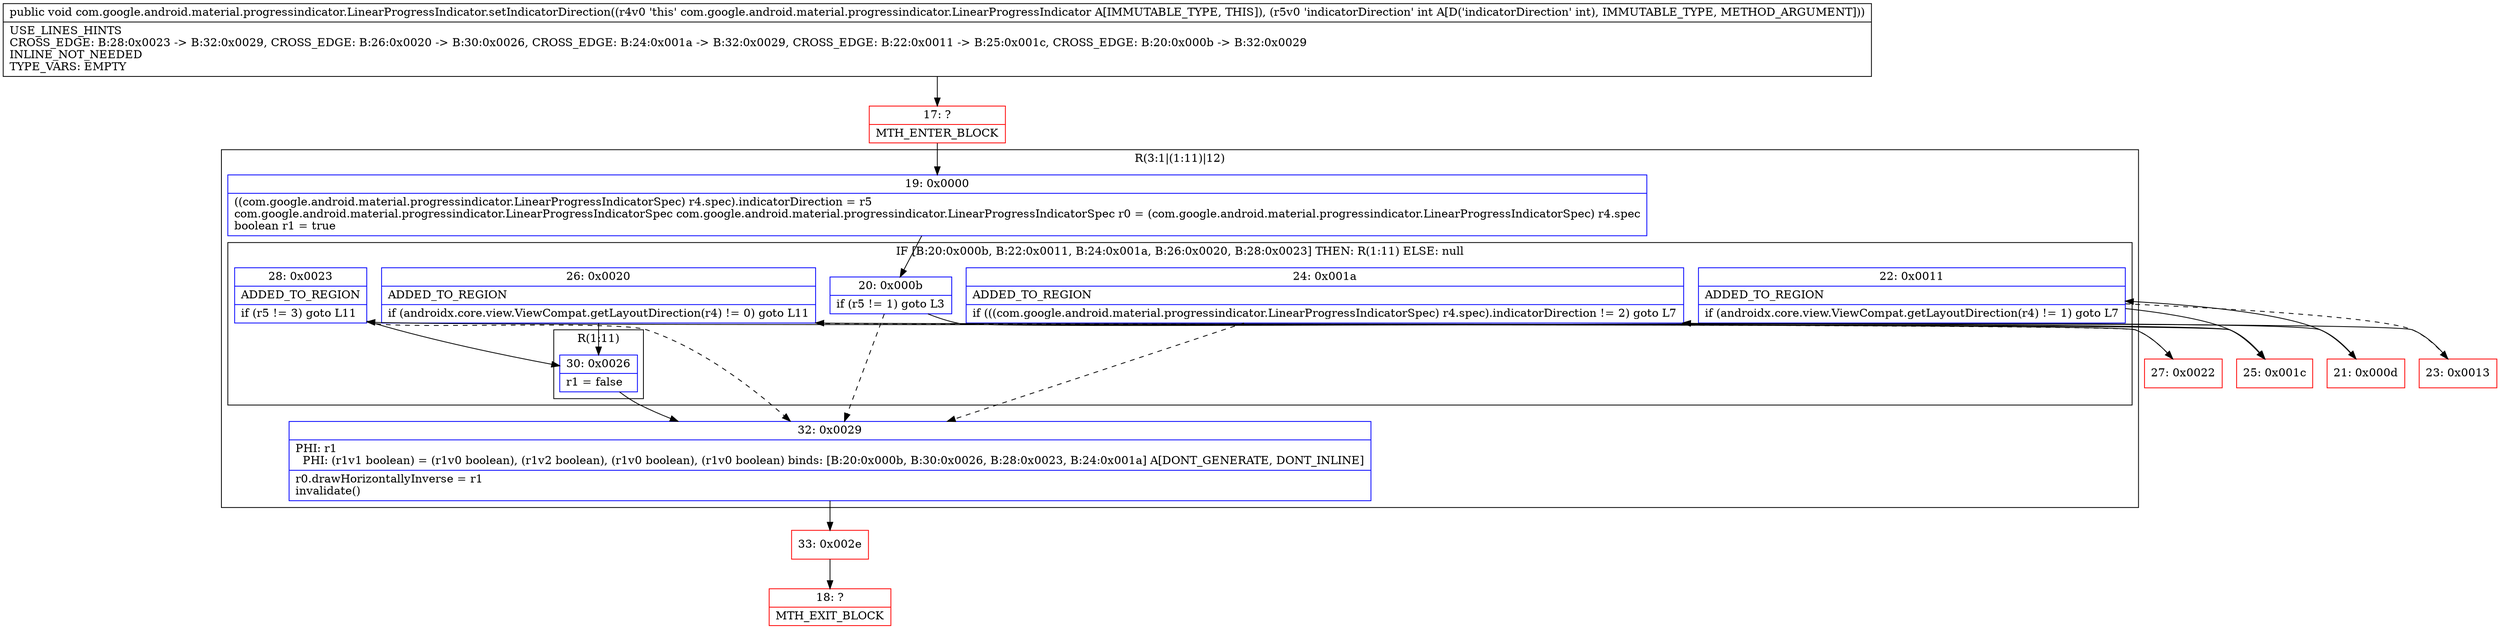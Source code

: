 digraph "CFG forcom.google.android.material.progressindicator.LinearProgressIndicator.setIndicatorDirection(I)V" {
subgraph cluster_Region_339079616 {
label = "R(3:1|(1:11)|12)";
node [shape=record,color=blue];
Node_19 [shape=record,label="{19\:\ 0x0000|((com.google.android.material.progressindicator.LinearProgressIndicatorSpec) r4.spec).indicatorDirection = r5\lcom.google.android.material.progressindicator.LinearProgressIndicatorSpec com.google.android.material.progressindicator.LinearProgressIndicatorSpec r0 = (com.google.android.material.progressindicator.LinearProgressIndicatorSpec) r4.spec\lboolean r1 = true\l}"];
subgraph cluster_IfRegion_695133875 {
label = "IF [B:20:0x000b, B:22:0x0011, B:24:0x001a, B:26:0x0020, B:28:0x0023] THEN: R(1:11) ELSE: null";
node [shape=record,color=blue];
Node_20 [shape=record,label="{20\:\ 0x000b|if (r5 != 1) goto L3\l}"];
Node_22 [shape=record,label="{22\:\ 0x0011|ADDED_TO_REGION\l|if (androidx.core.view.ViewCompat.getLayoutDirection(r4) != 1) goto L7\l}"];
Node_24 [shape=record,label="{24\:\ 0x001a|ADDED_TO_REGION\l|if (((com.google.android.material.progressindicator.LinearProgressIndicatorSpec) r4.spec).indicatorDirection != 2) goto L7\l}"];
Node_26 [shape=record,label="{26\:\ 0x0020|ADDED_TO_REGION\l|if (androidx.core.view.ViewCompat.getLayoutDirection(r4) != 0) goto L11\l}"];
Node_28 [shape=record,label="{28\:\ 0x0023|ADDED_TO_REGION\l|if (r5 != 3) goto L11\l}"];
subgraph cluster_Region_891764437 {
label = "R(1:11)";
node [shape=record,color=blue];
Node_30 [shape=record,label="{30\:\ 0x0026|r1 = false\l}"];
}
}
Node_32 [shape=record,label="{32\:\ 0x0029|PHI: r1 \l  PHI: (r1v1 boolean) = (r1v0 boolean), (r1v2 boolean), (r1v0 boolean), (r1v0 boolean) binds: [B:20:0x000b, B:30:0x0026, B:28:0x0023, B:24:0x001a] A[DONT_GENERATE, DONT_INLINE]\l|r0.drawHorizontallyInverse = r1\linvalidate()\l}"];
}
Node_17 [shape=record,color=red,label="{17\:\ ?|MTH_ENTER_BLOCK\l}"];
Node_21 [shape=record,color=red,label="{21\:\ 0x000d}"];
Node_23 [shape=record,color=red,label="{23\:\ 0x0013}"];
Node_25 [shape=record,color=red,label="{25\:\ 0x001c}"];
Node_27 [shape=record,color=red,label="{27\:\ 0x0022}"];
Node_33 [shape=record,color=red,label="{33\:\ 0x002e}"];
Node_18 [shape=record,color=red,label="{18\:\ ?|MTH_EXIT_BLOCK\l}"];
MethodNode[shape=record,label="{public void com.google.android.material.progressindicator.LinearProgressIndicator.setIndicatorDirection((r4v0 'this' com.google.android.material.progressindicator.LinearProgressIndicator A[IMMUTABLE_TYPE, THIS]), (r5v0 'indicatorDirection' int A[D('indicatorDirection' int), IMMUTABLE_TYPE, METHOD_ARGUMENT]))  | USE_LINES_HINTS\lCROSS_EDGE: B:28:0x0023 \-\> B:32:0x0029, CROSS_EDGE: B:26:0x0020 \-\> B:30:0x0026, CROSS_EDGE: B:24:0x001a \-\> B:32:0x0029, CROSS_EDGE: B:22:0x0011 \-\> B:25:0x001c, CROSS_EDGE: B:20:0x000b \-\> B:32:0x0029\lINLINE_NOT_NEEDED\lTYPE_VARS: EMPTY\l}"];
MethodNode -> Node_17;Node_19 -> Node_20;
Node_20 -> Node_21;
Node_20 -> Node_32[style=dashed];
Node_22 -> Node_23[style=dashed];
Node_22 -> Node_25;
Node_24 -> Node_25;
Node_24 -> Node_32[style=dashed];
Node_26 -> Node_27[style=dashed];
Node_26 -> Node_30;
Node_28 -> Node_30;
Node_28 -> Node_32[style=dashed];
Node_30 -> Node_32;
Node_32 -> Node_33;
Node_17 -> Node_19;
Node_21 -> Node_22;
Node_23 -> Node_24;
Node_25 -> Node_26;
Node_27 -> Node_28;
Node_33 -> Node_18;
}


